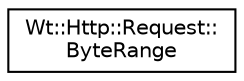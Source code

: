 digraph "Graphical Class Hierarchy"
{
 // LATEX_PDF_SIZE
  edge [fontname="Helvetica",fontsize="10",labelfontname="Helvetica",labelfontsize="10"];
  node [fontname="Helvetica",fontsize="10",shape=record];
  rankdir="LR";
  Node0 [label="Wt::Http::Request::\lByteRange",height=0.2,width=0.4,color="black", fillcolor="white", style="filled",URL="$classWt_1_1Http_1_1Request_1_1ByteRange.html",tooltip="A single byte range."];
}
